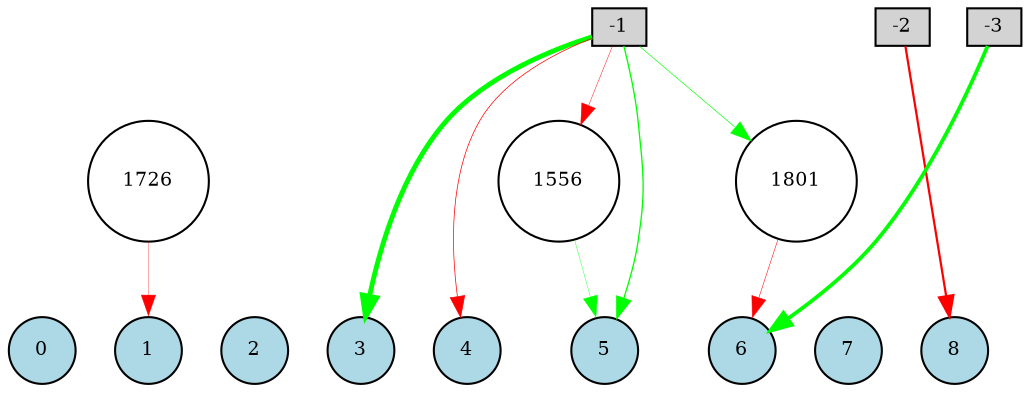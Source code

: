 digraph {
	node [fontsize=9 height=0.2 shape=circle width=0.2]
	subgraph inputs {
		node [shape=box style=filled]
		rank=source
		-1 [fillcolor=lightgray]
		-2 [fillcolor=lightgray]
		-1 -> -2 [style=invis]
		-3 [fillcolor=lightgray]
		-2 -> -3 [style=invis]
	}
	subgraph outputs {
		node [style=filled]
		rank=sink
		0 [fillcolor=lightblue fontsize=9 height=0.2 shape=circle width=0.2]
		1 [fillcolor=lightblue fontsize=9 height=0.2 shape=circle width=0.2]
		0 -> 1 [style=invis]
		2 [fillcolor=lightblue fontsize=9 height=0.2 shape=circle width=0.2]
		1 -> 2 [style=invis]
		3 [fillcolor=lightblue fontsize=9 height=0.2 shape=circle width=0.2]
		2 -> 3 [style=invis]
		4 [fillcolor=lightblue fontsize=9 height=0.2 shape=circle width=0.2]
		3 -> 4 [style=invis]
		5 [fillcolor=lightblue fontsize=9 height=0.2 shape=circle width=0.2]
		4 -> 5 [style=invis]
		6 [fillcolor=lightblue fontsize=9 height=0.2 shape=circle width=0.2]
		5 -> 6 [style=invis]
		7 [fillcolor=lightblue fontsize=9 height=0.2 shape=circle width=0.2]
		6 -> 7 [style=invis]
		8 [fillcolor=lightblue fontsize=9 height=0.2 shape=circle width=0.2]
		7 -> 8 [style=invis]
	}
	1801 [fillcolor=white style=filled]
	1556 [fillcolor=white style=filled]
	1726 [fillcolor=white style=filled]
	-1 -> 5 [color=green penwidth=0.634931439513955 style=solid]
	-1 -> 3 [color=green penwidth=2.324611306019292 style=solid]
	-3 -> 6 [color=green penwidth=1.8034322398315947 style=solid]
	-2 -> 8 [color=red penwidth=1.0722846398165709 style=solid]
	1556 -> 5 [color=green penwidth=0.18091411886590772 style=solid]
	-1 -> 4 [color=red penwidth=0.34588376968980583 style=solid]
	1726 -> 1 [color=red penwidth=0.1587111588562703 style=solid]
	-1 -> 1556 [color=red penwidth=0.2126113091735803 style=solid]
	-1 -> 1801 [color=green penwidth=0.3094769707663534 style=solid]
	1801 -> 6 [color=red penwidth=0.25238886669160004 style=solid]
}
